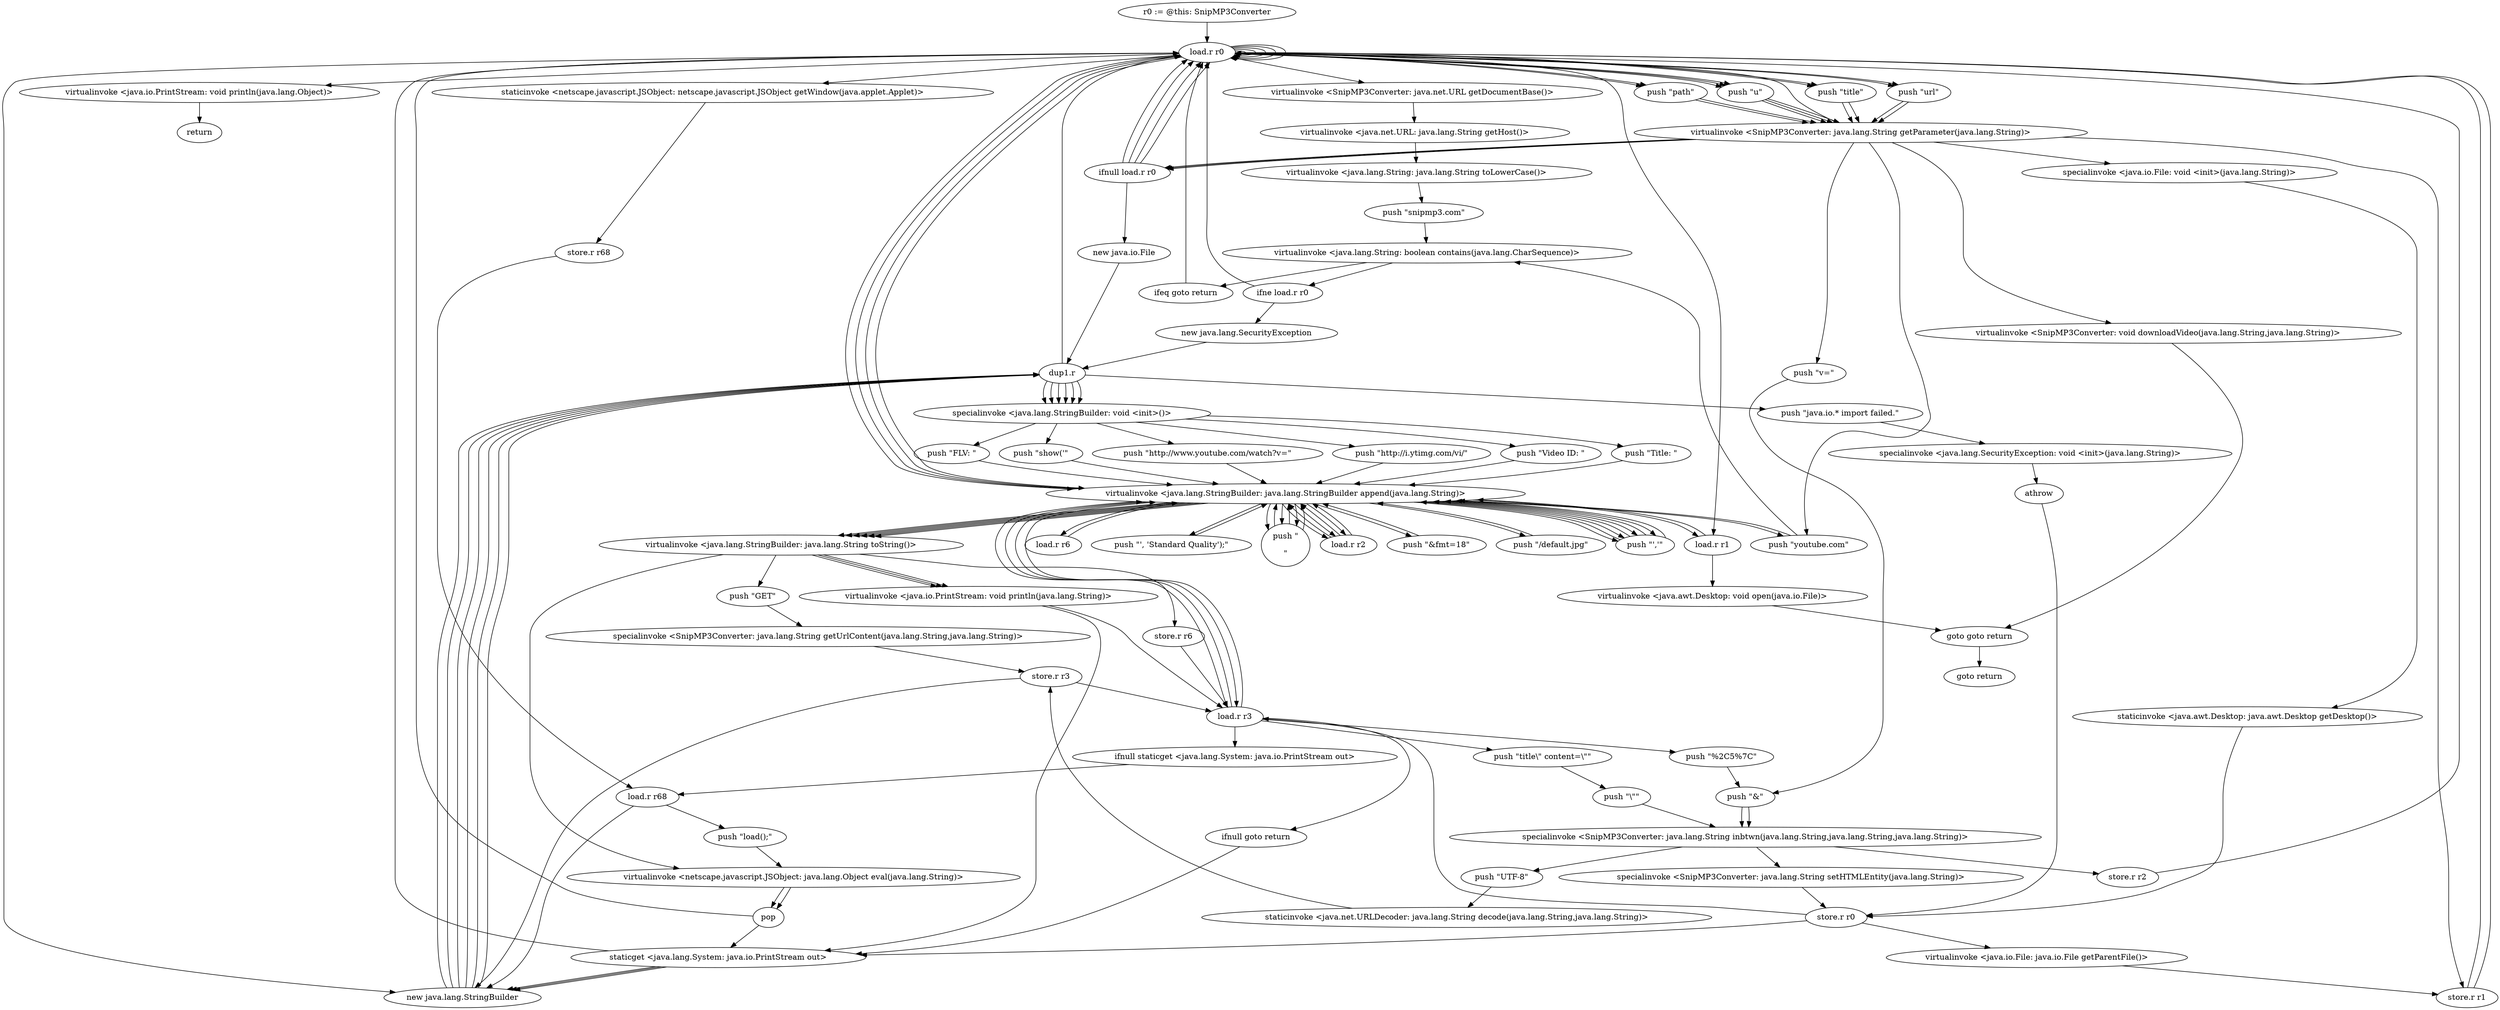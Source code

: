 digraph "" {
    "r0 := @this: SnipMP3Converter"
    "load.r r0"
    "r0 := @this: SnipMP3Converter"->"load.r r0";
    "virtualinvoke <SnipMP3Converter: java.net.URL getDocumentBase()>"
    "load.r r0"->"virtualinvoke <SnipMP3Converter: java.net.URL getDocumentBase()>";
    "virtualinvoke <java.net.URL: java.lang.String getHost()>"
    "virtualinvoke <SnipMP3Converter: java.net.URL getDocumentBase()>"->"virtualinvoke <java.net.URL: java.lang.String getHost()>";
    "virtualinvoke <java.lang.String: java.lang.String toLowerCase()>"
    "virtualinvoke <java.net.URL: java.lang.String getHost()>"->"virtualinvoke <java.lang.String: java.lang.String toLowerCase()>";
    "push \"snipmp3.com\""
    "virtualinvoke <java.lang.String: java.lang.String toLowerCase()>"->"push \"snipmp3.com\"";
    "virtualinvoke <java.lang.String: boolean contains(java.lang.CharSequence)>"
    "push \"snipmp3.com\""->"virtualinvoke <java.lang.String: boolean contains(java.lang.CharSequence)>";
    "ifne load.r r0"
    "virtualinvoke <java.lang.String: boolean contains(java.lang.CharSequence)>"->"ifne load.r r0";
    "new java.lang.SecurityException"
    "ifne load.r r0"->"new java.lang.SecurityException";
    "dup1.r"
    "new java.lang.SecurityException"->"dup1.r";
    "push \"java.io.* import failed.\""
    "dup1.r"->"push \"java.io.* import failed.\"";
    "specialinvoke <java.lang.SecurityException: void <init>(java.lang.String)>"
    "push \"java.io.* import failed.\""->"specialinvoke <java.lang.SecurityException: void <init>(java.lang.String)>";
    "athrow"
    "specialinvoke <java.lang.SecurityException: void <init>(java.lang.String)>"->"athrow";
    "store.r r0"
    "athrow"->"store.r r0";
    "staticget <java.lang.System: java.io.PrintStream out>"
    "store.r r0"->"staticget <java.lang.System: java.io.PrintStream out>";
    "staticget <java.lang.System: java.io.PrintStream out>"->"load.r r0";
    "virtualinvoke <java.io.PrintStream: void println(java.lang.Object)>"
    "load.r r0"->"virtualinvoke <java.io.PrintStream: void println(java.lang.Object)>";
    "return"
    "virtualinvoke <java.io.PrintStream: void println(java.lang.Object)>"->"return";
    "ifne load.r r0"->"load.r r0";
    "staticinvoke <netscape.javascript.JSObject: netscape.javascript.JSObject getWindow(java.applet.Applet)>"
    "load.r r0"->"staticinvoke <netscape.javascript.JSObject: netscape.javascript.JSObject getWindow(java.applet.Applet)>";
    "store.r r68"
    "staticinvoke <netscape.javascript.JSObject: netscape.javascript.JSObject getWindow(java.applet.Applet)>"->"store.r r68";
    "load.r r68"
    "store.r r68"->"load.r r68";
    "push \"load();\""
    "load.r r68"->"push \"load();\"";
    "virtualinvoke <netscape.javascript.JSObject: java.lang.Object eval(java.lang.String)>"
    "push \"load();\""->"virtualinvoke <netscape.javascript.JSObject: java.lang.Object eval(java.lang.String)>";
    "pop"
    "virtualinvoke <netscape.javascript.JSObject: java.lang.Object eval(java.lang.String)>"->"pop";
    "pop"->"load.r r0";
    "push \"title\""
    "load.r r0"->"push \"title\"";
    "virtualinvoke <SnipMP3Converter: java.lang.String getParameter(java.lang.String)>"
    "push \"title\""->"virtualinvoke <SnipMP3Converter: java.lang.String getParameter(java.lang.String)>";
    "ifnull load.r r0"
    "virtualinvoke <SnipMP3Converter: java.lang.String getParameter(java.lang.String)>"->"ifnull load.r r0";
    "ifnull load.r r0"->"load.r r0";
    "push \"url\""
    "load.r r0"->"push \"url\"";
    "push \"url\""->"virtualinvoke <SnipMP3Converter: java.lang.String getParameter(java.lang.String)>";
    "virtualinvoke <SnipMP3Converter: java.lang.String getParameter(java.lang.String)>"->"ifnull load.r r0";
    "ifnull load.r r0"->"load.r r0";
    "load.r r0"->"load.r r0";
    "load.r r0"->"push \"title\"";
    "push \"title\""->"virtualinvoke <SnipMP3Converter: java.lang.String getParameter(java.lang.String)>";
    "virtualinvoke <SnipMP3Converter: java.lang.String getParameter(java.lang.String)>"->"load.r r0";
    "load.r r0"->"push \"url\"";
    "push \"url\""->"virtualinvoke <SnipMP3Converter: java.lang.String getParameter(java.lang.String)>";
    "virtualinvoke <SnipMP3Converter: void downloadVideo(java.lang.String,java.lang.String)>"
    "virtualinvoke <SnipMP3Converter: java.lang.String getParameter(java.lang.String)>"->"virtualinvoke <SnipMP3Converter: void downloadVideo(java.lang.String,java.lang.String)>";
    "goto goto return"
    "virtualinvoke <SnipMP3Converter: void downloadVideo(java.lang.String,java.lang.String)>"->"goto goto return";
    "goto return"
    "goto goto return"->"goto return";
    "ifnull load.r r0"->"load.r r0";
    "push \"path\""
    "load.r r0"->"push \"path\"";
    "push \"path\""->"virtualinvoke <SnipMP3Converter: java.lang.String getParameter(java.lang.String)>";
    "virtualinvoke <SnipMP3Converter: java.lang.String getParameter(java.lang.String)>"->"ifnull load.r r0";
    "new java.io.File"
    "ifnull load.r r0"->"new java.io.File";
    "new java.io.File"->"dup1.r";
    "dup1.r"->"load.r r0";
    "load.r r0"->"push \"path\"";
    "push \"path\""->"virtualinvoke <SnipMP3Converter: java.lang.String getParameter(java.lang.String)>";
    "specialinvoke <java.io.File: void <init>(java.lang.String)>"
    "virtualinvoke <SnipMP3Converter: java.lang.String getParameter(java.lang.String)>"->"specialinvoke <java.io.File: void <init>(java.lang.String)>";
    "staticinvoke <java.awt.Desktop: java.awt.Desktop getDesktop()>"
    "specialinvoke <java.io.File: void <init>(java.lang.String)>"->"staticinvoke <java.awt.Desktop: java.awt.Desktop getDesktop()>";
    "staticinvoke <java.awt.Desktop: java.awt.Desktop getDesktop()>"->"store.r r0";
    "virtualinvoke <java.io.File: java.io.File getParentFile()>"
    "store.r r0"->"virtualinvoke <java.io.File: java.io.File getParentFile()>";
    "store.r r1"
    "virtualinvoke <java.io.File: java.io.File getParentFile()>"->"store.r r1";
    "store.r r1"->"load.r r0";
    "load.r r1"
    "load.r r0"->"load.r r1";
    "virtualinvoke <java.awt.Desktop: void open(java.io.File)>"
    "load.r r1"->"virtualinvoke <java.awt.Desktop: void open(java.io.File)>";
    "virtualinvoke <java.awt.Desktop: void open(java.io.File)>"->"goto goto return";
    "ifnull load.r r0"->"load.r r0";
    "push \"u\""
    "load.r r0"->"push \"u\"";
    "push \"u\""->"virtualinvoke <SnipMP3Converter: java.lang.String getParameter(java.lang.String)>";
    "push \"youtube.com\""
    "virtualinvoke <SnipMP3Converter: java.lang.String getParameter(java.lang.String)>"->"push \"youtube.com\"";
    "push \"youtube.com\""->"virtualinvoke <java.lang.String: boolean contains(java.lang.CharSequence)>";
    "ifeq goto return"
    "virtualinvoke <java.lang.String: boolean contains(java.lang.CharSequence)>"->"ifeq goto return";
    "ifeq goto return"->"load.r r0";
    "load.r r0"->"push \"u\"";
    "push \"u\""->"virtualinvoke <SnipMP3Converter: java.lang.String getParameter(java.lang.String)>";
    "virtualinvoke <SnipMP3Converter: java.lang.String getParameter(java.lang.String)>"->"store.r r1";
    "store.r r1"->"load.r r0";
    "load.r r0"->"load.r r0";
    "load.r r0"->"push \"u\"";
    "push \"u\""->"virtualinvoke <SnipMP3Converter: java.lang.String getParameter(java.lang.String)>";
    "push \"v=\""
    "virtualinvoke <SnipMP3Converter: java.lang.String getParameter(java.lang.String)>"->"push \"v=\"";
    "push \"&\""
    "push \"v=\""->"push \"&\"";
    "specialinvoke <SnipMP3Converter: java.lang.String inbtwn(java.lang.String,java.lang.String,java.lang.String)>"
    "push \"&\""->"specialinvoke <SnipMP3Converter: java.lang.String inbtwn(java.lang.String,java.lang.String,java.lang.String)>";
    "store.r r2"
    "specialinvoke <SnipMP3Converter: java.lang.String inbtwn(java.lang.String,java.lang.String,java.lang.String)>"->"store.r r2";
    "store.r r2"->"load.r r0";
    "load.r r0"->"load.r r0";
    "load.r r0"->"load.r r0";
    "load.r r0"->"load.r r0";
    "new java.lang.StringBuilder"
    "load.r r0"->"new java.lang.StringBuilder";
    "new java.lang.StringBuilder"->"dup1.r";
    "specialinvoke <java.lang.StringBuilder: void <init>()>"
    "dup1.r"->"specialinvoke <java.lang.StringBuilder: void <init>()>";
    "push \"http://www.youtube.com/watch?v=\""
    "specialinvoke <java.lang.StringBuilder: void <init>()>"->"push \"http://www.youtube.com/watch?v=\"";
    "virtualinvoke <java.lang.StringBuilder: java.lang.StringBuilder append(java.lang.String)>"
    "push \"http://www.youtube.com/watch?v=\""->"virtualinvoke <java.lang.StringBuilder: java.lang.StringBuilder append(java.lang.String)>";
    "load.r r2"
    "virtualinvoke <java.lang.StringBuilder: java.lang.StringBuilder append(java.lang.String)>"->"load.r r2";
    "load.r r2"->"virtualinvoke <java.lang.StringBuilder: java.lang.StringBuilder append(java.lang.String)>";
    "push \"&fmt=18\""
    "virtualinvoke <java.lang.StringBuilder: java.lang.StringBuilder append(java.lang.String)>"->"push \"&fmt=18\"";
    "push \"&fmt=18\""->"virtualinvoke <java.lang.StringBuilder: java.lang.StringBuilder append(java.lang.String)>";
    "virtualinvoke <java.lang.StringBuilder: java.lang.String toString()>"
    "virtualinvoke <java.lang.StringBuilder: java.lang.StringBuilder append(java.lang.String)>"->"virtualinvoke <java.lang.StringBuilder: java.lang.String toString()>";
    "push \"GET\""
    "virtualinvoke <java.lang.StringBuilder: java.lang.String toString()>"->"push \"GET\"";
    "specialinvoke <SnipMP3Converter: java.lang.String getUrlContent(java.lang.String,java.lang.String)>"
    "push \"GET\""->"specialinvoke <SnipMP3Converter: java.lang.String getUrlContent(java.lang.String,java.lang.String)>";
    "store.r r3"
    "specialinvoke <SnipMP3Converter: java.lang.String getUrlContent(java.lang.String,java.lang.String)>"->"store.r r3";
    "load.r r3"
    "store.r r3"->"load.r r3";
    "push \"title\\\" content=\\\"\""
    "load.r r3"->"push \"title\\\" content=\\\"\"";
    "push \"\\\"\""
    "push \"title\\\" content=\\\"\""->"push \"\\\"\"";
    "push \"\\\"\""->"specialinvoke <SnipMP3Converter: java.lang.String inbtwn(java.lang.String,java.lang.String,java.lang.String)>";
    "specialinvoke <SnipMP3Converter: java.lang.String setHTMLEntity(java.lang.String)>"
    "specialinvoke <SnipMP3Converter: java.lang.String inbtwn(java.lang.String,java.lang.String,java.lang.String)>"->"specialinvoke <SnipMP3Converter: java.lang.String setHTMLEntity(java.lang.String)>";
    "specialinvoke <SnipMP3Converter: java.lang.String setHTMLEntity(java.lang.String)>"->"store.r r0";
    "store.r r0"->"load.r r3";
    "push \"%2C5%7C\""
    "load.r r3"->"push \"%2C5%7C\"";
    "push \"%2C5%7C\""->"push \"&\"";
    "push \"&\""->"specialinvoke <SnipMP3Converter: java.lang.String inbtwn(java.lang.String,java.lang.String,java.lang.String)>";
    "push \"UTF-8\""
    "specialinvoke <SnipMP3Converter: java.lang.String inbtwn(java.lang.String,java.lang.String,java.lang.String)>"->"push \"UTF-8\"";
    "staticinvoke <java.net.URLDecoder: java.lang.String decode(java.lang.String,java.lang.String)>"
    "push \"UTF-8\""->"staticinvoke <java.net.URLDecoder: java.lang.String decode(java.lang.String,java.lang.String)>";
    "staticinvoke <java.net.URLDecoder: java.lang.String decode(java.lang.String,java.lang.String)>"->"store.r r3";
    "store.r r3"->"new java.lang.StringBuilder";
    "new java.lang.StringBuilder"->"dup1.r";
    "dup1.r"->"specialinvoke <java.lang.StringBuilder: void <init>()>";
    "push \"http://i.ytimg.com/vi/\""
    "specialinvoke <java.lang.StringBuilder: void <init>()>"->"push \"http://i.ytimg.com/vi/\"";
    "push \"http://i.ytimg.com/vi/\""->"virtualinvoke <java.lang.StringBuilder: java.lang.StringBuilder append(java.lang.String)>";
    "virtualinvoke <java.lang.StringBuilder: java.lang.StringBuilder append(java.lang.String)>"->"load.r r2";
    "load.r r2"->"virtualinvoke <java.lang.StringBuilder: java.lang.StringBuilder append(java.lang.String)>";
    "push \"/default.jpg\""
    "virtualinvoke <java.lang.StringBuilder: java.lang.StringBuilder append(java.lang.String)>"->"push \"/default.jpg\"";
    "push \"/default.jpg\""->"virtualinvoke <java.lang.StringBuilder: java.lang.StringBuilder append(java.lang.String)>";
    "virtualinvoke <java.lang.StringBuilder: java.lang.StringBuilder append(java.lang.String)>"->"virtualinvoke <java.lang.StringBuilder: java.lang.String toString()>";
    "store.r r6"
    "virtualinvoke <java.lang.StringBuilder: java.lang.String toString()>"->"store.r r6";
    "store.r r6"->"load.r r3";
    "ifnull staticget <java.lang.System: java.io.PrintStream out>"
    "load.r r3"->"ifnull staticget <java.lang.System: java.io.PrintStream out>";
    "ifnull staticget <java.lang.System: java.io.PrintStream out>"->"load.r r68";
    "load.r r68"->"new java.lang.StringBuilder";
    "new java.lang.StringBuilder"->"dup1.r";
    "dup1.r"->"specialinvoke <java.lang.StringBuilder: void <init>()>";
    "push \"show(\'\""
    "specialinvoke <java.lang.StringBuilder: void <init>()>"->"push \"show(\'\"";
    "push \"show(\'\""->"virtualinvoke <java.lang.StringBuilder: java.lang.StringBuilder append(java.lang.String)>";
    "virtualinvoke <java.lang.StringBuilder: java.lang.StringBuilder append(java.lang.String)>"->"load.r r0";
    "load.r r0"->"virtualinvoke <java.lang.StringBuilder: java.lang.StringBuilder append(java.lang.String)>";
    "push \"\',\'\""
    "virtualinvoke <java.lang.StringBuilder: java.lang.StringBuilder append(java.lang.String)>"->"push \"\',\'\"";
    "push \"\',\'\""->"virtualinvoke <java.lang.StringBuilder: java.lang.StringBuilder append(java.lang.String)>";
    "virtualinvoke <java.lang.StringBuilder: java.lang.StringBuilder append(java.lang.String)>"->"load.r r3";
    "load.r r3"->"virtualinvoke <java.lang.StringBuilder: java.lang.StringBuilder append(java.lang.String)>";
    "virtualinvoke <java.lang.StringBuilder: java.lang.StringBuilder append(java.lang.String)>"->"push \"\',\'\"";
    "push \"\',\'\""->"virtualinvoke <java.lang.StringBuilder: java.lang.StringBuilder append(java.lang.String)>";
    "load.r r6"
    "virtualinvoke <java.lang.StringBuilder: java.lang.StringBuilder append(java.lang.String)>"->"load.r r6";
    "load.r r6"->"virtualinvoke <java.lang.StringBuilder: java.lang.StringBuilder append(java.lang.String)>";
    "virtualinvoke <java.lang.StringBuilder: java.lang.StringBuilder append(java.lang.String)>"->"push \"\',\'\"";
    "push \"\',\'\""->"virtualinvoke <java.lang.StringBuilder: java.lang.StringBuilder append(java.lang.String)>";
    "virtualinvoke <java.lang.StringBuilder: java.lang.StringBuilder append(java.lang.String)>"->"push \"youtube.com\"";
    "push \"youtube.com\""->"virtualinvoke <java.lang.StringBuilder: java.lang.StringBuilder append(java.lang.String)>";
    "virtualinvoke <java.lang.StringBuilder: java.lang.StringBuilder append(java.lang.String)>"->"push \"\',\'\"";
    "push \"\',\'\""->"virtualinvoke <java.lang.StringBuilder: java.lang.StringBuilder append(java.lang.String)>";
    "virtualinvoke <java.lang.StringBuilder: java.lang.StringBuilder append(java.lang.String)>"->"load.r r1";
    "load.r r1"->"virtualinvoke <java.lang.StringBuilder: java.lang.StringBuilder append(java.lang.String)>";
    "push \"\', \'Standard Quality\');\""
    "virtualinvoke <java.lang.StringBuilder: java.lang.StringBuilder append(java.lang.String)>"->"push \"\', \'Standard Quality\');\"";
    "push \"\', \'Standard Quality\');\""->"virtualinvoke <java.lang.StringBuilder: java.lang.StringBuilder append(java.lang.String)>";
    "virtualinvoke <java.lang.StringBuilder: java.lang.StringBuilder append(java.lang.String)>"->"virtualinvoke <java.lang.StringBuilder: java.lang.String toString()>";
    "virtualinvoke <java.lang.StringBuilder: java.lang.String toString()>"->"virtualinvoke <netscape.javascript.JSObject: java.lang.Object eval(java.lang.String)>";
    "virtualinvoke <netscape.javascript.JSObject: java.lang.Object eval(java.lang.String)>"->"pop";
    "pop"->"staticget <java.lang.System: java.io.PrintStream out>";
    "staticget <java.lang.System: java.io.PrintStream out>"->"new java.lang.StringBuilder";
    "new java.lang.StringBuilder"->"dup1.r";
    "dup1.r"->"specialinvoke <java.lang.StringBuilder: void <init>()>";
    "push \"Video ID: \""
    "specialinvoke <java.lang.StringBuilder: void <init>()>"->"push \"Video ID: \"";
    "push \"Video ID: \""->"virtualinvoke <java.lang.StringBuilder: java.lang.StringBuilder append(java.lang.String)>";
    "virtualinvoke <java.lang.StringBuilder: java.lang.StringBuilder append(java.lang.String)>"->"load.r r2";
    "load.r r2"->"virtualinvoke <java.lang.StringBuilder: java.lang.StringBuilder append(java.lang.String)>";
    "push \"\r\n\""
    "virtualinvoke <java.lang.StringBuilder: java.lang.StringBuilder append(java.lang.String)>"->"push \"\r\n\"";
    "push \"\r\n\""->"virtualinvoke <java.lang.StringBuilder: java.lang.StringBuilder append(java.lang.String)>";
    "virtualinvoke <java.lang.StringBuilder: java.lang.StringBuilder append(java.lang.String)>"->"virtualinvoke <java.lang.StringBuilder: java.lang.String toString()>";
    "virtualinvoke <java.io.PrintStream: void println(java.lang.String)>"
    "virtualinvoke <java.lang.StringBuilder: java.lang.String toString()>"->"virtualinvoke <java.io.PrintStream: void println(java.lang.String)>";
    "virtualinvoke <java.io.PrintStream: void println(java.lang.String)>"->"staticget <java.lang.System: java.io.PrintStream out>";
    "staticget <java.lang.System: java.io.PrintStream out>"->"new java.lang.StringBuilder";
    "new java.lang.StringBuilder"->"dup1.r";
    "dup1.r"->"specialinvoke <java.lang.StringBuilder: void <init>()>";
    "push \"Title: \""
    "specialinvoke <java.lang.StringBuilder: void <init>()>"->"push \"Title: \"";
    "push \"Title: \""->"virtualinvoke <java.lang.StringBuilder: java.lang.StringBuilder append(java.lang.String)>";
    "virtualinvoke <java.lang.StringBuilder: java.lang.StringBuilder append(java.lang.String)>"->"load.r r0";
    "load.r r0"->"virtualinvoke <java.lang.StringBuilder: java.lang.StringBuilder append(java.lang.String)>";
    "virtualinvoke <java.lang.StringBuilder: java.lang.StringBuilder append(java.lang.String)>"->"push \"\r\n\"";
    "push \"\r\n\""->"virtualinvoke <java.lang.StringBuilder: java.lang.StringBuilder append(java.lang.String)>";
    "virtualinvoke <java.lang.StringBuilder: java.lang.StringBuilder append(java.lang.String)>"->"virtualinvoke <java.lang.StringBuilder: java.lang.String toString()>";
    "virtualinvoke <java.lang.StringBuilder: java.lang.String toString()>"->"virtualinvoke <java.io.PrintStream: void println(java.lang.String)>";
    "virtualinvoke <java.io.PrintStream: void println(java.lang.String)>"->"load.r r3";
    "ifnull goto return"
    "load.r r3"->"ifnull goto return";
    "ifnull goto return"->"staticget <java.lang.System: java.io.PrintStream out>";
    "staticget <java.lang.System: java.io.PrintStream out>"->"new java.lang.StringBuilder";
    "new java.lang.StringBuilder"->"dup1.r";
    "dup1.r"->"specialinvoke <java.lang.StringBuilder: void <init>()>";
    "push \"FLV: \""
    "specialinvoke <java.lang.StringBuilder: void <init>()>"->"push \"FLV: \"";
    "push \"FLV: \""->"virtualinvoke <java.lang.StringBuilder: java.lang.StringBuilder append(java.lang.String)>";
    "virtualinvoke <java.lang.StringBuilder: java.lang.StringBuilder append(java.lang.String)>"->"load.r r3";
    "load.r r3"->"virtualinvoke <java.lang.StringBuilder: java.lang.StringBuilder append(java.lang.String)>";
    "virtualinvoke <java.lang.StringBuilder: java.lang.StringBuilder append(java.lang.String)>"->"push \"\r\n\"";
    "push \"\r\n\""->"virtualinvoke <java.lang.StringBuilder: java.lang.StringBuilder append(java.lang.String)>";
    "virtualinvoke <java.lang.StringBuilder: java.lang.StringBuilder append(java.lang.String)>"->"virtualinvoke <java.lang.StringBuilder: java.lang.String toString()>";
    "virtualinvoke <java.lang.StringBuilder: java.lang.String toString()>"->"virtualinvoke <java.io.PrintStream: void println(java.lang.String)>";
}
